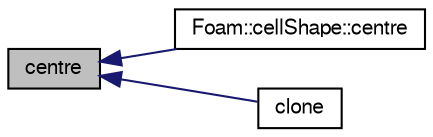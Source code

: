 digraph "centre"
{
  bgcolor="transparent";
  edge [fontname="FreeSans",fontsize="10",labelfontname="FreeSans",labelfontsize="10"];
  node [fontname="FreeSans",fontsize="10",shape=record];
  rankdir="LR";
  Node984 [label="centre",height=0.2,width=0.4,color="black", fillcolor="grey75", style="filled", fontcolor="black"];
  Node984 -> Node985 [dir="back",color="midnightblue",fontsize="10",style="solid",fontname="FreeSans"];
  Node985 [label="Foam::cellShape::centre",height=0.2,width=0.4,color="black",URL="$a27206.html#a87a4cbbb775d06be2c2f27bdab4ddb04",tooltip="Centroid of the cell. "];
  Node984 -> Node986 [dir="back",color="midnightblue",fontsize="10",style="solid",fontname="FreeSans"];
  Node986 [label="clone",height=0.2,width=0.4,color="black",URL="$a27198.html#a965f7dda1b12ecbb8985f8019b255ba8",tooltip="Return clone. "];
}
